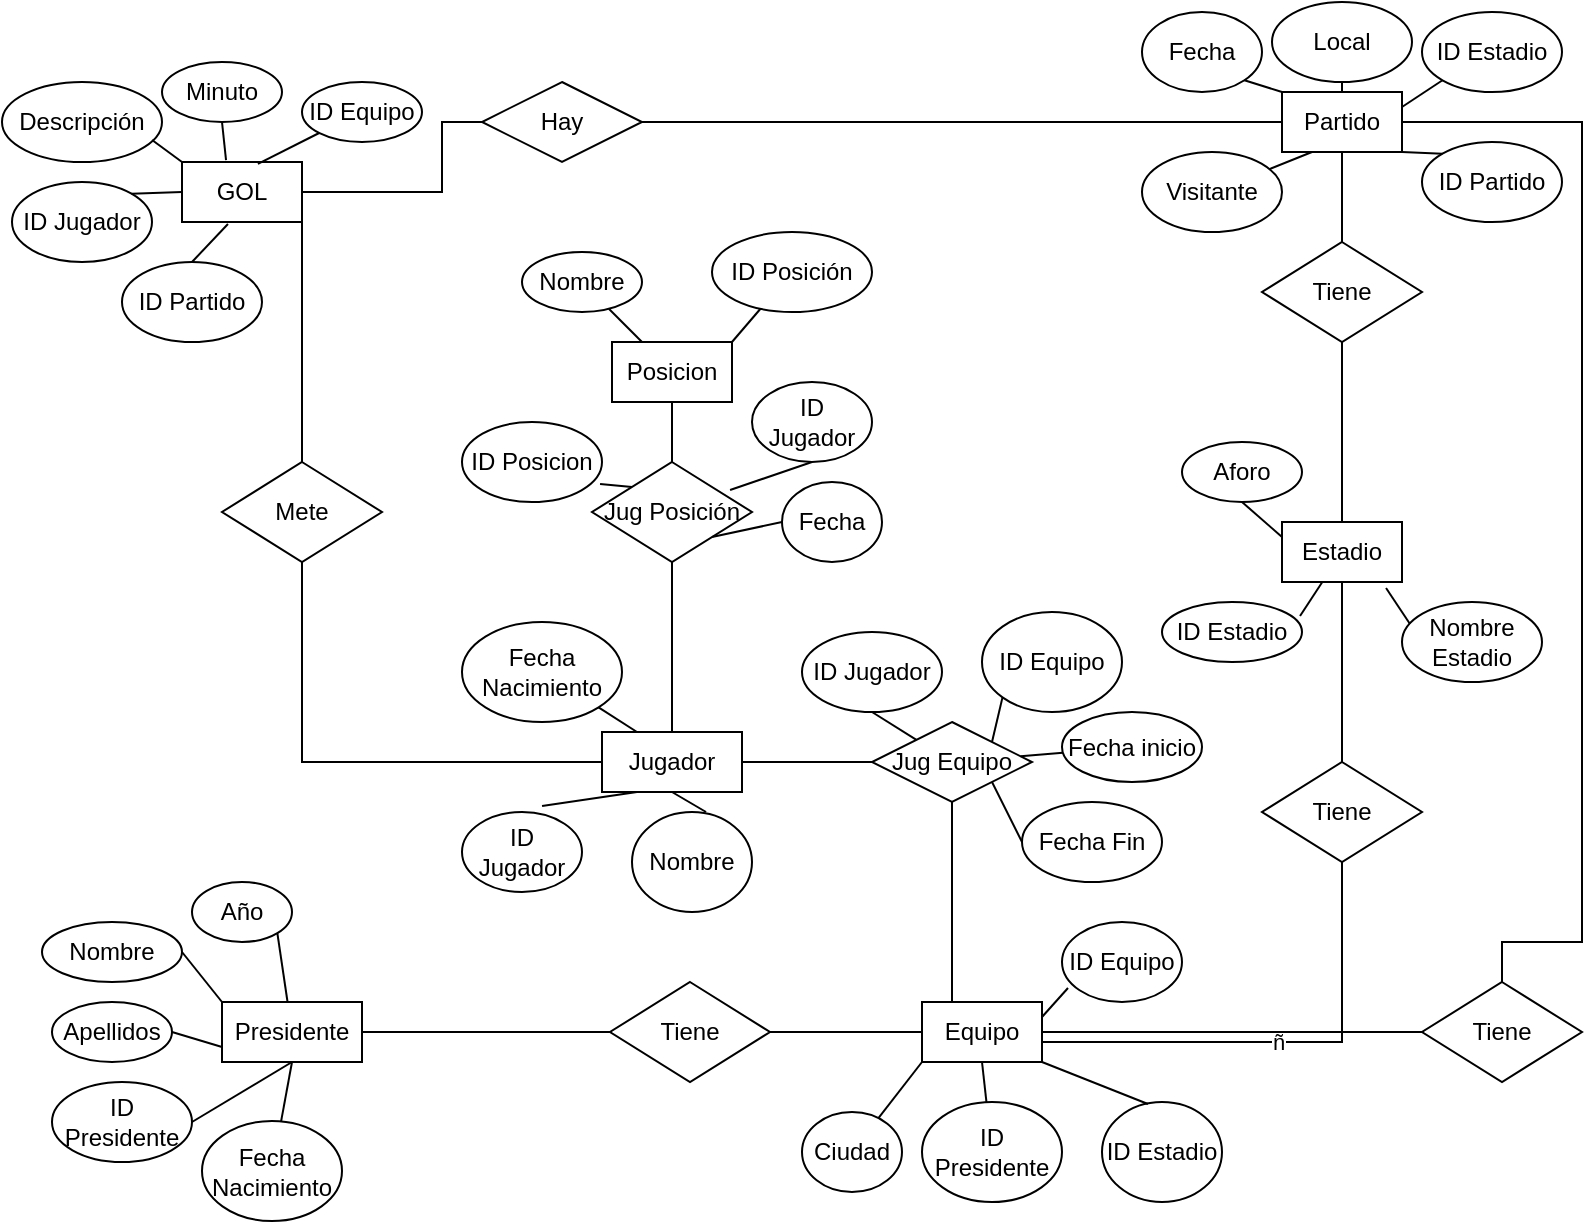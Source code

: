 <mxfile version="16.6.3" type="device"><diagram id="PkNYQb1s2eprUkH-JJ7g" name="Page-1"><mxGraphModel dx="946" dy="646" grid="1" gridSize="10" guides="1" tooltips="1" connect="1" arrows="1" fold="1" page="1" pageScale="1" pageWidth="827" pageHeight="1169" math="0" shadow="0"><root><mxCell id="0"/><mxCell id="1" parent="0"/><mxCell id="OmHKcdp5cCos8DjUVPKb-27" style="edgeStyle=orthogonalEdgeStyle;rounded=0;orthogonalLoop=1;jettySize=auto;html=1;entryX=0;entryY=0.5;entryDx=0;entryDy=0;endArrow=none;endFill=0;" edge="1" parent="1" source="OmHKcdp5cCos8DjUVPKb-1" target="OmHKcdp5cCos8DjUVPKb-19"><mxGeometry relative="1" as="geometry"><Array as="points"><mxPoint x="250" y="95"/><mxPoint x="250" y="60"/></Array></mxGeometry></mxCell><mxCell id="OmHKcdp5cCos8DjUVPKb-1" value="GOL" style="rounded=0;whiteSpace=wrap;html=1;" vertex="1" parent="1"><mxGeometry x="120" y="80" width="60" height="30" as="geometry"/></mxCell><mxCell id="OmHKcdp5cCos8DjUVPKb-2" value="Minuto" style="ellipse;whiteSpace=wrap;html=1;" vertex="1" parent="1"><mxGeometry x="110" y="30" width="60" height="30" as="geometry"/></mxCell><mxCell id="OmHKcdp5cCos8DjUVPKb-3" value="Descripción" style="ellipse;whiteSpace=wrap;html=1;" vertex="1" parent="1"><mxGeometry x="30" y="40" width="80" height="40" as="geometry"/></mxCell><mxCell id="OmHKcdp5cCos8DjUVPKb-4" value="ID Jugador" style="ellipse;whiteSpace=wrap;html=1;" vertex="1" parent="1"><mxGeometry x="35" y="90" width="70" height="40" as="geometry"/></mxCell><mxCell id="OmHKcdp5cCos8DjUVPKb-5" value="ID Equipo" style="ellipse;whiteSpace=wrap;html=1;" vertex="1" parent="1"><mxGeometry x="180" y="40" width="60" height="30" as="geometry"/></mxCell><mxCell id="OmHKcdp5cCos8DjUVPKb-6" value="ID Partido" style="ellipse;whiteSpace=wrap;html=1;" vertex="1" parent="1"><mxGeometry x="90" y="130" width="70" height="40" as="geometry"/></mxCell><mxCell id="OmHKcdp5cCos8DjUVPKb-7" value="" style="endArrow=none;html=1;rounded=0;exitX=0.5;exitY=0;exitDx=0;exitDy=0;entryX=0.383;entryY=1.033;entryDx=0;entryDy=0;entryPerimeter=0;" edge="1" parent="1" source="OmHKcdp5cCos8DjUVPKb-6" target="OmHKcdp5cCos8DjUVPKb-1"><mxGeometry width="50" height="50" relative="1" as="geometry"><mxPoint x="390" y="360" as="sourcePoint"/><mxPoint x="440" y="310" as="targetPoint"/></mxGeometry></mxCell><mxCell id="OmHKcdp5cCos8DjUVPKb-8" value="" style="endArrow=none;html=1;rounded=0;exitX=1;exitY=0;exitDx=0;exitDy=0;entryX=0;entryY=0.5;entryDx=0;entryDy=0;" edge="1" parent="1" source="OmHKcdp5cCos8DjUVPKb-4" target="OmHKcdp5cCos8DjUVPKb-1"><mxGeometry width="50" height="50" relative="1" as="geometry"><mxPoint x="135" y="140" as="sourcePoint"/><mxPoint x="152.98" y="120.99" as="targetPoint"/></mxGeometry></mxCell><mxCell id="OmHKcdp5cCos8DjUVPKb-9" value="" style="endArrow=none;html=1;rounded=0;exitX=0.938;exitY=0.725;exitDx=0;exitDy=0;entryX=0;entryY=0;entryDx=0;entryDy=0;exitPerimeter=0;" edge="1" parent="1" source="OmHKcdp5cCos8DjUVPKb-3" target="OmHKcdp5cCos8DjUVPKb-1"><mxGeometry width="50" height="50" relative="1" as="geometry"><mxPoint x="104.749" y="105.858" as="sourcePoint"/><mxPoint x="130" y="105" as="targetPoint"/></mxGeometry></mxCell><mxCell id="OmHKcdp5cCos8DjUVPKb-10" value="" style="endArrow=none;html=1;rounded=0;exitX=0.5;exitY=1;exitDx=0;exitDy=0;entryX=0.367;entryY=-0.033;entryDx=0;entryDy=0;entryPerimeter=0;" edge="1" parent="1" source="OmHKcdp5cCos8DjUVPKb-2" target="OmHKcdp5cCos8DjUVPKb-1"><mxGeometry width="50" height="50" relative="1" as="geometry"><mxPoint x="390" y="360" as="sourcePoint"/><mxPoint x="440" y="310" as="targetPoint"/></mxGeometry></mxCell><mxCell id="OmHKcdp5cCos8DjUVPKb-11" value="" style="endArrow=none;html=1;rounded=0;exitX=0.633;exitY=0.033;exitDx=0;exitDy=0;exitPerimeter=0;" edge="1" parent="1" source="OmHKcdp5cCos8DjUVPKb-1" target="OmHKcdp5cCos8DjUVPKb-5"><mxGeometry width="50" height="50" relative="1" as="geometry"><mxPoint x="390" y="360" as="sourcePoint"/><mxPoint x="440" y="310" as="targetPoint"/></mxGeometry></mxCell><mxCell id="OmHKcdp5cCos8DjUVPKb-41" style="edgeStyle=orthogonalEdgeStyle;rounded=0;orthogonalLoop=1;jettySize=auto;html=1;entryX=0;entryY=0.5;entryDx=0;entryDy=0;endArrow=none;endFill=0;" edge="1" parent="1" source="OmHKcdp5cCos8DjUVPKb-12" target="OmHKcdp5cCos8DjUVPKb-20"><mxGeometry relative="1" as="geometry"/></mxCell><mxCell id="OmHKcdp5cCos8DjUVPKb-42" style="edgeStyle=orthogonalEdgeStyle;rounded=0;orthogonalLoop=1;jettySize=auto;html=1;endArrow=none;endFill=0;" edge="1" parent="1" source="OmHKcdp5cCos8DjUVPKb-12" target="OmHKcdp5cCos8DjUVPKb-21"><mxGeometry relative="1" as="geometry"/></mxCell><mxCell id="OmHKcdp5cCos8DjUVPKb-12" value="Jugador" style="rounded=0;whiteSpace=wrap;html=1;" vertex="1" parent="1"><mxGeometry x="330" y="365" width="70" height="30" as="geometry"/></mxCell><mxCell id="OmHKcdp5cCos8DjUVPKb-29" style="edgeStyle=orthogonalEdgeStyle;rounded=0;orthogonalLoop=1;jettySize=auto;html=1;endArrow=none;endFill=0;" edge="1" parent="1" source="OmHKcdp5cCos8DjUVPKb-13" target="OmHKcdp5cCos8DjUVPKb-24"><mxGeometry relative="1" as="geometry"/></mxCell><mxCell id="OmHKcdp5cCos8DjUVPKb-110" style="edgeStyle=orthogonalEdgeStyle;rounded=0;orthogonalLoop=1;jettySize=auto;html=1;endArrow=none;endFill=0;" edge="1" parent="1" source="OmHKcdp5cCos8DjUVPKb-13" target="OmHKcdp5cCos8DjUVPKb-109"><mxGeometry relative="1" as="geometry"><Array as="points"><mxPoint x="820" y="60"/><mxPoint x="820" y="470"/></Array></mxGeometry></mxCell><mxCell id="OmHKcdp5cCos8DjUVPKb-13" value="Partido" style="rounded=0;whiteSpace=wrap;html=1;" vertex="1" parent="1"><mxGeometry x="670" y="45" width="60" height="30" as="geometry"/></mxCell><mxCell id="OmHKcdp5cCos8DjUVPKb-32" style="edgeStyle=orthogonalEdgeStyle;rounded=0;orthogonalLoop=1;jettySize=auto;html=1;endArrow=none;endFill=0;" edge="1" parent="1" source="OmHKcdp5cCos8DjUVPKb-14" target="OmHKcdp5cCos8DjUVPKb-23"><mxGeometry relative="1" as="geometry"><Array as="points"><mxPoint x="700" y="275"/></Array></mxGeometry></mxCell><mxCell id="OmHKcdp5cCos8DjUVPKb-14" value="Estadio" style="rounded=0;whiteSpace=wrap;html=1;" vertex="1" parent="1"><mxGeometry x="670" y="260" width="60" height="30" as="geometry"/></mxCell><mxCell id="OmHKcdp5cCos8DjUVPKb-36" style="edgeStyle=orthogonalEdgeStyle;rounded=0;orthogonalLoop=1;jettySize=auto;html=1;endArrow=none;endFill=0;" edge="1" parent="1" source="OmHKcdp5cCos8DjUVPKb-15" target="OmHKcdp5cCos8DjUVPKb-22"><mxGeometry relative="1" as="geometry"/></mxCell><mxCell id="OmHKcdp5cCos8DjUVPKb-15" value="Equipo" style="rounded=0;whiteSpace=wrap;html=1;" vertex="1" parent="1"><mxGeometry x="490" y="500" width="60" height="30" as="geometry"/></mxCell><mxCell id="OmHKcdp5cCos8DjUVPKb-43" style="edgeStyle=orthogonalEdgeStyle;rounded=0;orthogonalLoop=1;jettySize=auto;html=1;endArrow=none;endFill=0;" edge="1" parent="1" source="OmHKcdp5cCos8DjUVPKb-16" target="OmHKcdp5cCos8DjUVPKb-21"><mxGeometry relative="1" as="geometry"/></mxCell><mxCell id="OmHKcdp5cCos8DjUVPKb-16" value="Posicion" style="rounded=0;whiteSpace=wrap;html=1;" vertex="1" parent="1"><mxGeometry x="335" y="170" width="60" height="30" as="geometry"/></mxCell><mxCell id="OmHKcdp5cCos8DjUVPKb-17" value="Presidente" style="rounded=0;whiteSpace=wrap;html=1;" vertex="1" parent="1"><mxGeometry x="140" y="500" width="70" height="30" as="geometry"/></mxCell><mxCell id="OmHKcdp5cCos8DjUVPKb-25" style="edgeStyle=orthogonalEdgeStyle;rounded=0;orthogonalLoop=1;jettySize=auto;html=1;endArrow=none;endFill=0;" edge="1" parent="1" source="OmHKcdp5cCos8DjUVPKb-18" target="OmHKcdp5cCos8DjUVPKb-1"><mxGeometry relative="1" as="geometry"><Array as="points"><mxPoint x="180" y="160"/><mxPoint x="180" y="160"/></Array></mxGeometry></mxCell><mxCell id="OmHKcdp5cCos8DjUVPKb-26" style="edgeStyle=orthogonalEdgeStyle;rounded=0;orthogonalLoop=1;jettySize=auto;html=1;endArrow=none;endFill=0;" edge="1" parent="1" source="OmHKcdp5cCos8DjUVPKb-18" target="OmHKcdp5cCos8DjUVPKb-12"><mxGeometry relative="1" as="geometry"><Array as="points"><mxPoint x="180" y="380"/></Array></mxGeometry></mxCell><mxCell id="OmHKcdp5cCos8DjUVPKb-18" value="Mete" style="rhombus;whiteSpace=wrap;html=1;" vertex="1" parent="1"><mxGeometry x="140" y="230" width="80" height="50" as="geometry"/></mxCell><mxCell id="OmHKcdp5cCos8DjUVPKb-28" style="edgeStyle=orthogonalEdgeStyle;rounded=0;orthogonalLoop=1;jettySize=auto;html=1;entryX=0;entryY=0.5;entryDx=0;entryDy=0;endArrow=none;endFill=0;" edge="1" parent="1" source="OmHKcdp5cCos8DjUVPKb-19" target="OmHKcdp5cCos8DjUVPKb-13"><mxGeometry relative="1" as="geometry"/></mxCell><mxCell id="OmHKcdp5cCos8DjUVPKb-19" value="Hay" style="rhombus;whiteSpace=wrap;html=1;" vertex="1" parent="1"><mxGeometry x="270" y="40" width="80" height="40" as="geometry"/></mxCell><mxCell id="OmHKcdp5cCos8DjUVPKb-40" style="edgeStyle=orthogonalEdgeStyle;rounded=0;orthogonalLoop=1;jettySize=auto;html=1;entryX=0.25;entryY=0;entryDx=0;entryDy=0;endArrow=none;endFill=0;" edge="1" parent="1" source="OmHKcdp5cCos8DjUVPKb-20" target="OmHKcdp5cCos8DjUVPKb-15"><mxGeometry relative="1" as="geometry"/></mxCell><mxCell id="OmHKcdp5cCos8DjUVPKb-20" value="Jug Equipo" style="rhombus;whiteSpace=wrap;html=1;" vertex="1" parent="1"><mxGeometry x="465" y="360" width="80" height="40" as="geometry"/></mxCell><mxCell id="OmHKcdp5cCos8DjUVPKb-21" value="Jug Posición" style="rhombus;whiteSpace=wrap;html=1;" vertex="1" parent="1"><mxGeometry x="325" y="230" width="80" height="50" as="geometry"/></mxCell><mxCell id="OmHKcdp5cCos8DjUVPKb-37" style="edgeStyle=orthogonalEdgeStyle;rounded=0;orthogonalLoop=1;jettySize=auto;html=1;endArrow=none;endFill=0;" edge="1" parent="1" source="OmHKcdp5cCos8DjUVPKb-22" target="OmHKcdp5cCos8DjUVPKb-17"><mxGeometry relative="1" as="geometry"/></mxCell><mxCell id="OmHKcdp5cCos8DjUVPKb-22" value="Tiene" style="rhombus;whiteSpace=wrap;html=1;" vertex="1" parent="1"><mxGeometry x="334" y="490" width="80" height="50" as="geometry"/></mxCell><mxCell id="OmHKcdp5cCos8DjUVPKb-33" value="ñ" style="edgeStyle=orthogonalEdgeStyle;rounded=0;orthogonalLoop=1;jettySize=auto;html=1;entryX=1;entryY=0.5;entryDx=0;entryDy=0;endArrow=none;endFill=0;" edge="1" parent="1" source="OmHKcdp5cCos8DjUVPKb-23" target="OmHKcdp5cCos8DjUVPKb-15"><mxGeometry relative="1" as="geometry"><Array as="points"><mxPoint x="700" y="520"/><mxPoint x="550" y="520"/></Array></mxGeometry></mxCell><mxCell id="OmHKcdp5cCos8DjUVPKb-23" value="Tiene" style="rhombus;whiteSpace=wrap;html=1;" vertex="1" parent="1"><mxGeometry x="660" y="380" width="80" height="50" as="geometry"/></mxCell><mxCell id="OmHKcdp5cCos8DjUVPKb-31" style="edgeStyle=orthogonalEdgeStyle;rounded=0;orthogonalLoop=1;jettySize=auto;html=1;entryX=0.5;entryY=0;entryDx=0;entryDy=0;endArrow=none;endFill=0;" edge="1" parent="1" source="OmHKcdp5cCos8DjUVPKb-24" target="OmHKcdp5cCos8DjUVPKb-14"><mxGeometry relative="1" as="geometry"/></mxCell><mxCell id="OmHKcdp5cCos8DjUVPKb-24" value="Tiene" style="rhombus;whiteSpace=wrap;html=1;" vertex="1" parent="1"><mxGeometry x="660" y="120" width="80" height="50" as="geometry"/></mxCell><mxCell id="OmHKcdp5cCos8DjUVPKb-44" value="Nombre" style="ellipse;whiteSpace=wrap;html=1;" vertex="1" parent="1"><mxGeometry x="50" y="460" width="70" height="30" as="geometry"/></mxCell><mxCell id="OmHKcdp5cCos8DjUVPKb-45" value="Apellidos" style="ellipse;whiteSpace=wrap;html=1;" vertex="1" parent="1"><mxGeometry x="55" y="500" width="60" height="30" as="geometry"/></mxCell><mxCell id="OmHKcdp5cCos8DjUVPKb-46" value="Año" style="ellipse;whiteSpace=wrap;html=1;" vertex="1" parent="1"><mxGeometry x="125" y="440" width="50" height="30" as="geometry"/></mxCell><mxCell id="OmHKcdp5cCos8DjUVPKb-47" value="ID Presidente" style="ellipse;whiteSpace=wrap;html=1;" vertex="1" parent="1"><mxGeometry x="55" y="540" width="70" height="40" as="geometry"/></mxCell><mxCell id="OmHKcdp5cCos8DjUVPKb-48" value="Fecha Nacimiento" style="ellipse;whiteSpace=wrap;html=1;" vertex="1" parent="1"><mxGeometry x="130" y="559.5" width="70" height="50" as="geometry"/></mxCell><mxCell id="OmHKcdp5cCos8DjUVPKb-49" value="" style="endArrow=none;html=1;rounded=0;exitX=1;exitY=1;exitDx=0;exitDy=0;" edge="1" parent="1" source="OmHKcdp5cCos8DjUVPKb-46" target="OmHKcdp5cCos8DjUVPKb-17"><mxGeometry width="50" height="50" relative="1" as="geometry"><mxPoint x="390" y="360" as="sourcePoint"/><mxPoint x="440" y="310" as="targetPoint"/></mxGeometry></mxCell><mxCell id="OmHKcdp5cCos8DjUVPKb-50" value="" style="endArrow=none;html=1;rounded=0;exitX=1;exitY=0.5;exitDx=0;exitDy=0;entryX=0;entryY=0;entryDx=0;entryDy=0;" edge="1" parent="1" source="OmHKcdp5cCos8DjUVPKb-44" target="OmHKcdp5cCos8DjUVPKb-17"><mxGeometry width="50" height="50" relative="1" as="geometry"><mxPoint x="177.678" y="475.607" as="sourcePoint"/><mxPoint x="182.776" y="510" as="targetPoint"/></mxGeometry></mxCell><mxCell id="OmHKcdp5cCos8DjUVPKb-51" value="" style="endArrow=none;html=1;rounded=0;exitX=1;exitY=0.5;exitDx=0;exitDy=0;entryX=0;entryY=0.75;entryDx=0;entryDy=0;" edge="1" parent="1" source="OmHKcdp5cCos8DjUVPKb-45" target="OmHKcdp5cCos8DjUVPKb-17"><mxGeometry width="50" height="50" relative="1" as="geometry"><mxPoint x="390" y="360" as="sourcePoint"/><mxPoint x="440" y="310" as="targetPoint"/></mxGeometry></mxCell><mxCell id="OmHKcdp5cCos8DjUVPKb-52" value="" style="endArrow=none;html=1;rounded=0;exitX=1;exitY=0.5;exitDx=0;exitDy=0;entryX=0.5;entryY=1;entryDx=0;entryDy=0;" edge="1" parent="1" source="OmHKcdp5cCos8DjUVPKb-47" target="OmHKcdp5cCos8DjUVPKb-17"><mxGeometry width="50" height="50" relative="1" as="geometry"><mxPoint x="390" y="360" as="sourcePoint"/><mxPoint x="440" y="310" as="targetPoint"/></mxGeometry></mxCell><mxCell id="OmHKcdp5cCos8DjUVPKb-53" value="" style="endArrow=none;html=1;rounded=0;entryX=0.5;entryY=1;entryDx=0;entryDy=0;" edge="1" parent="1" source="OmHKcdp5cCos8DjUVPKb-48" target="OmHKcdp5cCos8DjUVPKb-17"><mxGeometry width="50" height="50" relative="1" as="geometry"><mxPoint x="390" y="360" as="sourcePoint"/><mxPoint x="440" y="310" as="targetPoint"/></mxGeometry></mxCell><mxCell id="OmHKcdp5cCos8DjUVPKb-54" value="Ciudad" style="ellipse;whiteSpace=wrap;html=1;" vertex="1" parent="1"><mxGeometry x="430" y="555" width="50" height="40" as="geometry"/></mxCell><mxCell id="OmHKcdp5cCos8DjUVPKb-55" value="ID Presidente" style="ellipse;whiteSpace=wrap;html=1;" vertex="1" parent="1"><mxGeometry x="490" y="550" width="70" height="50" as="geometry"/></mxCell><mxCell id="OmHKcdp5cCos8DjUVPKb-56" value="ID Estadio" style="ellipse;whiteSpace=wrap;html=1;" vertex="1" parent="1"><mxGeometry x="580" y="550" width="60" height="50" as="geometry"/></mxCell><mxCell id="OmHKcdp5cCos8DjUVPKb-58" value="ID Equipo" style="ellipse;whiteSpace=wrap;html=1;" vertex="1" parent="1"><mxGeometry x="560" y="460" width="60" height="40" as="geometry"/></mxCell><mxCell id="OmHKcdp5cCos8DjUVPKb-61" value="" style="endArrow=none;html=1;rounded=0;entryX=0;entryY=1;entryDx=0;entryDy=0;" edge="1" parent="1" source="OmHKcdp5cCos8DjUVPKb-54" target="OmHKcdp5cCos8DjUVPKb-15"><mxGeometry width="50" height="50" relative="1" as="geometry"><mxPoint x="390" y="360" as="sourcePoint"/><mxPoint x="440" y="310" as="targetPoint"/></mxGeometry></mxCell><mxCell id="OmHKcdp5cCos8DjUVPKb-62" value="" style="endArrow=none;html=1;rounded=0;" edge="1" parent="1" source="OmHKcdp5cCos8DjUVPKb-55"><mxGeometry width="50" height="50" relative="1" as="geometry"><mxPoint x="470" y="580" as="sourcePoint"/><mxPoint x="520" y="530" as="targetPoint"/></mxGeometry></mxCell><mxCell id="OmHKcdp5cCos8DjUVPKb-63" value="" style="endArrow=none;html=1;rounded=0;exitX=0.383;exitY=0.02;exitDx=0;exitDy=0;exitPerimeter=0;entryX=1;entryY=1;entryDx=0;entryDy=0;" edge="1" parent="1" source="OmHKcdp5cCos8DjUVPKb-56" target="OmHKcdp5cCos8DjUVPKb-15"><mxGeometry width="50" height="50" relative="1" as="geometry"><mxPoint x="390" y="360" as="sourcePoint"/><mxPoint x="440" y="310" as="targetPoint"/></mxGeometry></mxCell><mxCell id="OmHKcdp5cCos8DjUVPKb-64" value="Aforo" style="ellipse;whiteSpace=wrap;html=1;" vertex="1" parent="1"><mxGeometry x="620" y="220" width="60" height="30" as="geometry"/></mxCell><mxCell id="OmHKcdp5cCos8DjUVPKb-65" value="" style="endArrow=none;html=1;rounded=0;entryX=0.05;entryY=0.825;entryDx=0;entryDy=0;entryPerimeter=0;exitX=1;exitY=0.25;exitDx=0;exitDy=0;" edge="1" parent="1" source="OmHKcdp5cCos8DjUVPKb-15" target="OmHKcdp5cCos8DjUVPKb-58"><mxGeometry width="50" height="50" relative="1" as="geometry"><mxPoint x="390" y="360" as="sourcePoint"/><mxPoint x="440" y="310" as="targetPoint"/></mxGeometry></mxCell><mxCell id="OmHKcdp5cCos8DjUVPKb-66" value="" style="endArrow=none;html=1;rounded=0;entryX=0.5;entryY=1;entryDx=0;entryDy=0;exitX=0;exitY=0.25;exitDx=0;exitDy=0;" edge="1" parent="1" source="OmHKcdp5cCos8DjUVPKb-14" target="OmHKcdp5cCos8DjUVPKb-64"><mxGeometry width="50" height="50" relative="1" as="geometry"><mxPoint x="390" y="360" as="sourcePoint"/><mxPoint x="440" y="310" as="targetPoint"/></mxGeometry></mxCell><mxCell id="OmHKcdp5cCos8DjUVPKb-67" value="ID Estadio" style="ellipse;whiteSpace=wrap;html=1;" vertex="1" parent="1"><mxGeometry x="610" y="300" width="70" height="30" as="geometry"/></mxCell><mxCell id="OmHKcdp5cCos8DjUVPKb-68" value="" style="endArrow=none;html=1;rounded=0;exitX=0.986;exitY=0.233;exitDx=0;exitDy=0;exitPerimeter=0;" edge="1" parent="1" source="OmHKcdp5cCos8DjUVPKb-67" target="OmHKcdp5cCos8DjUVPKb-14"><mxGeometry width="50" height="50" relative="1" as="geometry"><mxPoint x="390" y="360" as="sourcePoint"/><mxPoint x="440" y="310" as="targetPoint"/></mxGeometry></mxCell><mxCell id="OmHKcdp5cCos8DjUVPKb-69" value="Nombre Estadio" style="ellipse;whiteSpace=wrap;html=1;" vertex="1" parent="1"><mxGeometry x="730" y="300" width="70" height="40" as="geometry"/></mxCell><mxCell id="OmHKcdp5cCos8DjUVPKb-71" value="" style="endArrow=none;html=1;rounded=0;entryX=0.057;entryY=0.275;entryDx=0;entryDy=0;entryPerimeter=0;exitX=0.867;exitY=1.1;exitDx=0;exitDy=0;exitPerimeter=0;" edge="1" parent="1" source="OmHKcdp5cCos8DjUVPKb-14" target="OmHKcdp5cCos8DjUVPKb-69"><mxGeometry width="50" height="50" relative="1" as="geometry"><mxPoint x="390" y="360" as="sourcePoint"/><mxPoint x="440" y="310" as="targetPoint"/></mxGeometry></mxCell><mxCell id="OmHKcdp5cCos8DjUVPKb-72" value="Local" style="ellipse;whiteSpace=wrap;html=1;" vertex="1" parent="1"><mxGeometry x="665" width="70" height="40" as="geometry"/></mxCell><mxCell id="OmHKcdp5cCos8DjUVPKb-73" value="Visitante" style="ellipse;whiteSpace=wrap;html=1;" vertex="1" parent="1"><mxGeometry x="600" y="75" width="70" height="40" as="geometry"/></mxCell><mxCell id="OmHKcdp5cCos8DjUVPKb-74" value="ID Partido" style="ellipse;whiteSpace=wrap;html=1;" vertex="1" parent="1"><mxGeometry x="740" y="70" width="70" height="40" as="geometry"/></mxCell><mxCell id="OmHKcdp5cCos8DjUVPKb-75" value="Fecha" style="ellipse;whiteSpace=wrap;html=1;" vertex="1" parent="1"><mxGeometry x="600" y="5" width="60" height="40" as="geometry"/></mxCell><mxCell id="OmHKcdp5cCos8DjUVPKb-76" value="ID Estadio" style="ellipse;whiteSpace=wrap;html=1;" vertex="1" parent="1"><mxGeometry x="740" y="5" width="70" height="40" as="geometry"/></mxCell><mxCell id="OmHKcdp5cCos8DjUVPKb-78" value="" style="endArrow=none;html=1;rounded=0;entryX=0.25;entryY=1;entryDx=0;entryDy=0;" edge="1" parent="1" source="OmHKcdp5cCos8DjUVPKb-73" target="OmHKcdp5cCos8DjUVPKb-13"><mxGeometry width="50" height="50" relative="1" as="geometry"><mxPoint x="390" y="360" as="sourcePoint"/><mxPoint x="440" y="310" as="targetPoint"/></mxGeometry></mxCell><mxCell id="OmHKcdp5cCos8DjUVPKb-79" value="" style="endArrow=none;html=1;rounded=0;entryX=1;entryY=1;entryDx=0;entryDy=0;exitX=0;exitY=0;exitDx=0;exitDy=0;" edge="1" parent="1" source="OmHKcdp5cCos8DjUVPKb-74" target="OmHKcdp5cCos8DjUVPKb-13"><mxGeometry width="50" height="50" relative="1" as="geometry"><mxPoint x="630" y="150" as="sourcePoint"/><mxPoint x="440" y="310" as="targetPoint"/></mxGeometry></mxCell><mxCell id="OmHKcdp5cCos8DjUVPKb-80" value="" style="endArrow=none;html=1;rounded=0;entryX=1;entryY=1;entryDx=0;entryDy=0;exitX=0;exitY=0;exitDx=0;exitDy=0;" edge="1" parent="1" source="OmHKcdp5cCos8DjUVPKb-13" target="OmHKcdp5cCos8DjUVPKb-75"><mxGeometry width="50" height="50" relative="1" as="geometry"><mxPoint x="390" y="360" as="sourcePoint"/><mxPoint x="440" y="310" as="targetPoint"/></mxGeometry></mxCell><mxCell id="OmHKcdp5cCos8DjUVPKb-81" value="" style="endArrow=none;html=1;rounded=0;entryX=0.5;entryY=1;entryDx=0;entryDy=0;exitX=0.5;exitY=0;exitDx=0;exitDy=0;" edge="1" parent="1" source="OmHKcdp5cCos8DjUVPKb-13" target="OmHKcdp5cCos8DjUVPKb-72"><mxGeometry width="50" height="50" relative="1" as="geometry"><mxPoint x="390" y="360" as="sourcePoint"/><mxPoint x="440" y="310" as="targetPoint"/></mxGeometry></mxCell><mxCell id="OmHKcdp5cCos8DjUVPKb-82" value="" style="endArrow=none;html=1;rounded=0;entryX=0;entryY=1;entryDx=0;entryDy=0;exitX=1;exitY=0.25;exitDx=0;exitDy=0;" edge="1" parent="1" source="OmHKcdp5cCos8DjUVPKb-13" target="OmHKcdp5cCos8DjUVPKb-76"><mxGeometry width="50" height="50" relative="1" as="geometry"><mxPoint x="390" y="360" as="sourcePoint"/><mxPoint x="440" y="310" as="targetPoint"/></mxGeometry></mxCell><mxCell id="OmHKcdp5cCos8DjUVPKb-83" value="ID Posición" style="ellipse;whiteSpace=wrap;html=1;" vertex="1" parent="1"><mxGeometry x="385" y="115" width="80" height="40" as="geometry"/></mxCell><mxCell id="OmHKcdp5cCos8DjUVPKb-84" value="Nombre" style="ellipse;whiteSpace=wrap;html=1;" vertex="1" parent="1"><mxGeometry x="290" y="125" width="60" height="30" as="geometry"/></mxCell><mxCell id="OmHKcdp5cCos8DjUVPKb-85" value="" style="endArrow=none;html=1;rounded=0;exitX=1;exitY=0;exitDx=0;exitDy=0;" edge="1" parent="1" source="OmHKcdp5cCos8DjUVPKb-16" target="OmHKcdp5cCos8DjUVPKb-83"><mxGeometry width="50" height="50" relative="1" as="geometry"><mxPoint x="390" y="340" as="sourcePoint"/><mxPoint x="440" y="290" as="targetPoint"/></mxGeometry></mxCell><mxCell id="OmHKcdp5cCos8DjUVPKb-86" value="" style="endArrow=none;html=1;rounded=0;entryX=0.25;entryY=0;entryDx=0;entryDy=0;" edge="1" parent="1" source="OmHKcdp5cCos8DjUVPKb-84" target="OmHKcdp5cCos8DjUVPKb-16"><mxGeometry width="50" height="50" relative="1" as="geometry"><mxPoint x="390" y="340" as="sourcePoint"/><mxPoint x="440" y="290" as="targetPoint"/></mxGeometry></mxCell><mxCell id="OmHKcdp5cCos8DjUVPKb-87" value="ID Jugador" style="ellipse;whiteSpace=wrap;html=1;" vertex="1" parent="1"><mxGeometry x="405" y="190" width="60" height="40" as="geometry"/></mxCell><mxCell id="OmHKcdp5cCos8DjUVPKb-89" value="ID Posicion" style="ellipse;whiteSpace=wrap;html=1;" vertex="1" parent="1"><mxGeometry x="260" y="210" width="70" height="40" as="geometry"/></mxCell><mxCell id="OmHKcdp5cCos8DjUVPKb-90" value="" style="endArrow=none;html=1;rounded=0;exitX=0.863;exitY=0.28;exitDx=0;exitDy=0;exitPerimeter=0;entryX=0.5;entryY=1;entryDx=0;entryDy=0;" edge="1" parent="1" source="OmHKcdp5cCos8DjUVPKb-21" target="OmHKcdp5cCos8DjUVPKb-87"><mxGeometry width="50" height="50" relative="1" as="geometry"><mxPoint x="390" y="340" as="sourcePoint"/><mxPoint x="440" y="290" as="targetPoint"/></mxGeometry></mxCell><mxCell id="OmHKcdp5cCos8DjUVPKb-91" value="" style="endArrow=none;html=1;rounded=0;exitX=0.986;exitY=0.775;exitDx=0;exitDy=0;exitPerimeter=0;entryX=0;entryY=0;entryDx=0;entryDy=0;" edge="1" parent="1" source="OmHKcdp5cCos8DjUVPKb-89" target="OmHKcdp5cCos8DjUVPKb-21"><mxGeometry width="50" height="50" relative="1" as="geometry"><mxPoint x="390" y="340" as="sourcePoint"/><mxPoint x="440" y="290" as="targetPoint"/></mxGeometry></mxCell><mxCell id="OmHKcdp5cCos8DjUVPKb-92" value="Fecha" style="ellipse;whiteSpace=wrap;html=1;" vertex="1" parent="1"><mxGeometry x="420" y="240" width="50" height="40" as="geometry"/></mxCell><mxCell id="OmHKcdp5cCos8DjUVPKb-93" value="" style="endArrow=none;html=1;rounded=0;exitX=1;exitY=1;exitDx=0;exitDy=0;entryX=0;entryY=0.5;entryDx=0;entryDy=0;" edge="1" parent="1" source="OmHKcdp5cCos8DjUVPKb-21" target="OmHKcdp5cCos8DjUVPKb-92"><mxGeometry width="50" height="50" relative="1" as="geometry"><mxPoint x="390" y="340" as="sourcePoint"/><mxPoint x="440" y="290" as="targetPoint"/></mxGeometry></mxCell><mxCell id="OmHKcdp5cCos8DjUVPKb-94" value="ID Jugador" style="ellipse;whiteSpace=wrap;html=1;" vertex="1" parent="1"><mxGeometry x="260" y="405" width="60" height="40" as="geometry"/></mxCell><mxCell id="OmHKcdp5cCos8DjUVPKb-95" value="Nombre" style="ellipse;whiteSpace=wrap;html=1;" vertex="1" parent="1"><mxGeometry x="345" y="405" width="60" height="50" as="geometry"/></mxCell><mxCell id="OmHKcdp5cCos8DjUVPKb-96" value="Fecha Nacimiento" style="ellipse;whiteSpace=wrap;html=1;" vertex="1" parent="1"><mxGeometry x="260" y="310" width="80" height="50" as="geometry"/></mxCell><mxCell id="OmHKcdp5cCos8DjUVPKb-97" value="" style="endArrow=none;html=1;rounded=0;exitX=1;exitY=1;exitDx=0;exitDy=0;entryX=0.25;entryY=0;entryDx=0;entryDy=0;" edge="1" parent="1" source="OmHKcdp5cCos8DjUVPKb-96" target="OmHKcdp5cCos8DjUVPKb-12"><mxGeometry width="50" height="50" relative="1" as="geometry"><mxPoint x="390" y="340" as="sourcePoint"/><mxPoint x="440" y="290" as="targetPoint"/></mxGeometry></mxCell><mxCell id="OmHKcdp5cCos8DjUVPKb-98" value="" style="endArrow=none;html=1;rounded=0;exitX=0.667;exitY=-0.075;exitDx=0;exitDy=0;exitPerimeter=0;entryX=0.25;entryY=1;entryDx=0;entryDy=0;" edge="1" parent="1" source="OmHKcdp5cCos8DjUVPKb-94" target="OmHKcdp5cCos8DjUVPKb-12"><mxGeometry width="50" height="50" relative="1" as="geometry"><mxPoint x="390" y="340" as="sourcePoint"/><mxPoint x="440" y="290" as="targetPoint"/></mxGeometry></mxCell><mxCell id="OmHKcdp5cCos8DjUVPKb-99" value="" style="endArrow=none;html=1;rounded=0;exitX=0.617;exitY=0;exitDx=0;exitDy=0;exitPerimeter=0;entryX=0.5;entryY=1;entryDx=0;entryDy=0;" edge="1" parent="1" source="OmHKcdp5cCos8DjUVPKb-95" target="OmHKcdp5cCos8DjUVPKb-12"><mxGeometry width="50" height="50" relative="1" as="geometry"><mxPoint x="390" y="340" as="sourcePoint"/><mxPoint x="440" y="290" as="targetPoint"/></mxGeometry></mxCell><mxCell id="OmHKcdp5cCos8DjUVPKb-100" value="ID Jugador" style="ellipse;whiteSpace=wrap;html=1;" vertex="1" parent="1"><mxGeometry x="430" y="315" width="70" height="40" as="geometry"/></mxCell><mxCell id="OmHKcdp5cCos8DjUVPKb-101" value="ID Equipo" style="ellipse;whiteSpace=wrap;html=1;" vertex="1" parent="1"><mxGeometry x="520" y="305" width="70" height="50" as="geometry"/></mxCell><mxCell id="OmHKcdp5cCos8DjUVPKb-102" value="Fecha inicio" style="ellipse;whiteSpace=wrap;html=1;" vertex="1" parent="1"><mxGeometry x="560" y="355" width="70" height="35" as="geometry"/></mxCell><mxCell id="OmHKcdp5cCos8DjUVPKb-103" value="Fecha Fin" style="ellipse;whiteSpace=wrap;html=1;" vertex="1" parent="1"><mxGeometry x="540" y="400" width="70" height="40" as="geometry"/></mxCell><mxCell id="OmHKcdp5cCos8DjUVPKb-104" value="" style="endArrow=none;html=1;rounded=0;entryX=0.5;entryY=1;entryDx=0;entryDy=0;" edge="1" parent="1" source="OmHKcdp5cCos8DjUVPKb-20" target="OmHKcdp5cCos8DjUVPKb-100"><mxGeometry width="50" height="50" relative="1" as="geometry"><mxPoint x="390" y="350" as="sourcePoint"/><mxPoint x="440" y="300" as="targetPoint"/></mxGeometry></mxCell><mxCell id="OmHKcdp5cCos8DjUVPKb-105" value="" style="endArrow=none;html=1;rounded=0;entryX=0;entryY=1;entryDx=0;entryDy=0;exitX=1;exitY=0;exitDx=0;exitDy=0;" edge="1" parent="1" source="OmHKcdp5cCos8DjUVPKb-20" target="OmHKcdp5cCos8DjUVPKb-101"><mxGeometry width="50" height="50" relative="1" as="geometry"><mxPoint x="390" y="350" as="sourcePoint"/><mxPoint x="440" y="300" as="targetPoint"/></mxGeometry></mxCell><mxCell id="OmHKcdp5cCos8DjUVPKb-106" value="" style="endArrow=none;html=1;rounded=0;" edge="1" parent="1" source="OmHKcdp5cCos8DjUVPKb-20" target="OmHKcdp5cCos8DjUVPKb-102"><mxGeometry width="50" height="50" relative="1" as="geometry"><mxPoint x="540" y="370" as="sourcePoint"/><mxPoint x="440" y="300" as="targetPoint"/></mxGeometry></mxCell><mxCell id="OmHKcdp5cCos8DjUVPKb-107" value="" style="endArrow=none;html=1;rounded=0;entryX=0;entryY=0.5;entryDx=0;entryDy=0;exitX=1;exitY=1;exitDx=0;exitDy=0;" edge="1" parent="1" source="OmHKcdp5cCos8DjUVPKb-20" target="OmHKcdp5cCos8DjUVPKb-103"><mxGeometry width="50" height="50" relative="1" as="geometry"><mxPoint x="390" y="350" as="sourcePoint"/><mxPoint x="440" y="300" as="targetPoint"/></mxGeometry></mxCell><mxCell id="OmHKcdp5cCos8DjUVPKb-111" style="edgeStyle=orthogonalEdgeStyle;rounded=0;orthogonalLoop=1;jettySize=auto;html=1;endArrow=none;endFill=0;" edge="1" parent="1" source="OmHKcdp5cCos8DjUVPKb-109" target="OmHKcdp5cCos8DjUVPKb-15"><mxGeometry relative="1" as="geometry"/></mxCell><mxCell id="OmHKcdp5cCos8DjUVPKb-109" value="Tiene" style="rhombus;whiteSpace=wrap;html=1;" vertex="1" parent="1"><mxGeometry x="740" y="490" width="80" height="50" as="geometry"/></mxCell></root></mxGraphModel></diagram></mxfile>